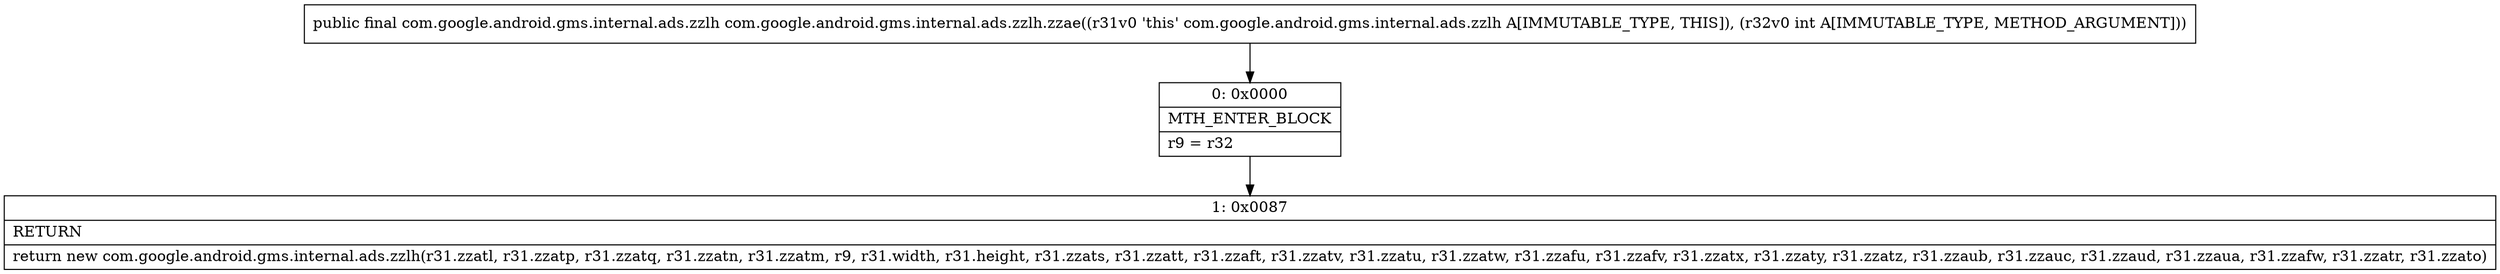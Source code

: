 digraph "CFG forcom.google.android.gms.internal.ads.zzlh.zzae(I)Lcom\/google\/android\/gms\/internal\/ads\/zzlh;" {
Node_0 [shape=record,label="{0\:\ 0x0000|MTH_ENTER_BLOCK\l|r9 = r32\l}"];
Node_1 [shape=record,label="{1\:\ 0x0087|RETURN\l|return new com.google.android.gms.internal.ads.zzlh(r31.zzatl, r31.zzatp, r31.zzatq, r31.zzatn, r31.zzatm, r9, r31.width, r31.height, r31.zzats, r31.zzatt, r31.zzaft, r31.zzatv, r31.zzatu, r31.zzatw, r31.zzafu, r31.zzafv, r31.zzatx, r31.zzaty, r31.zzatz, r31.zzaub, r31.zzauc, r31.zzaud, r31.zzaua, r31.zzafw, r31.zzatr, r31.zzato)\l}"];
MethodNode[shape=record,label="{public final com.google.android.gms.internal.ads.zzlh com.google.android.gms.internal.ads.zzlh.zzae((r31v0 'this' com.google.android.gms.internal.ads.zzlh A[IMMUTABLE_TYPE, THIS]), (r32v0 int A[IMMUTABLE_TYPE, METHOD_ARGUMENT])) }"];
MethodNode -> Node_0;
Node_0 -> Node_1;
}

